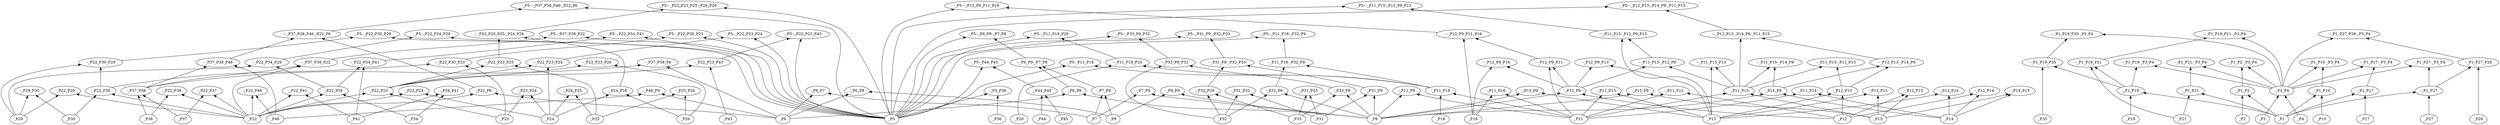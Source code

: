digraph G {
	rankdir=BT ranksep=1.0
	"_P5" -> "-_P5---_P12_P9_P11_P16";
	"---_P12_P9_P11_P16" -> "-_P5---_P12_P9_P11_P16";
	"_P5" -> "-_P5---_P37_P38_P46-_P22_P6";
	"---_P37_P38_P46-_P22_P6" -> "-_P5---_P37_P38_P46-_P22_P6";
	"_P5" -> "-_P5--_P22_P30_P29";
	"--_P22_P30_P29" -> "-_P5--_P22_P30_P29";
	"_P5" -> "-_P5---_P22_P23_P25-_P24_P26";
	"---_P22_P23_P25-_P24_P26" -> "-_P5---_P22_P23_P25-_P24_P26";
	"_P5" -> "-_P5--_P22_P34_P41";
	"--_P22_P34_P41" -> "-_P5--_P22_P34_P41";
	"_P5" -> "-_P5--_P6_P9-_P7_P8";
	"--_P6_P9-_P7_P8" -> "-_P5--_P6_P9-_P7_P8";
	"--_P12_P9_P11" -> "---_P12_P9_P11_P16";
	"_P16" -> "---_P12_P9_P11_P16";
	"_P5" -> "-_P5--_P22_P23_P43";
	"--_P22_P23_P43" -> "-_P5--_P22_P23_P43";
	"_P5" -> "-_P5--_P33_P9_P32";
	"--_P33_P9_P32" -> "-_P5--_P33_P9_P32";
	"--_P37_P38_P46" -> "---_P37_P38_P46-_P22_P6";
	"-_P22_P6" -> "---_P37_P38_P46-_P22_P6";
	"_P5" -> "-_P5--_P37_P38_P22";
	"--_P37_P38_P22" -> "-_P5--_P37_P38_P22";
	"_P5" -> "-_P5-_P44_P45";
	"-_P44_P45" -> "-_P5-_P44_P45";
	"_P5" -> "-_P5--_P22_P30_P23";
	"--_P22_P30_P23" -> "-_P5--_P22_P30_P23";
	"_P5" -> "-_P5--_P11_P18-_P32_P9";
	"--_P11_P18-_P32_P9" -> "-_P5--_P11_P18-_P32_P9";
	"--_P1_P19_P35" -> "---_P1_P19_P35-_P3_P4";
	"-_P3_P4" -> "---_P1_P19_P35-_P3_P4";
	"_P5" -> "-_P5---_P12_P13-_P14_P9-_P11_P15";
	"---_P12_P13-_P14_P9-_P11_P15" -> "-_P5---_P12_P13-_P14_P9-_P11_P15";
	"-_P22_P30" -> "--_P22_P30_P29";
	"_P29" -> "--_P22_P30_P29";
	"--_P22_P23_P25" -> "---_P22_P23_P25-_P24_P26";
	"-_P24_P26" -> "---_P22_P23_P25-_P24_P26";
	"--_P12_P13-_P14_P9" -> "---_P12_P13-_P14_P9-_P11_P15";
	"-_P11_P15" -> "---_P12_P13-_P14_P9-_P11_P15";
	"-_P22_P34" -> "--_P22_P34_P41";
	"_P41" -> "--_P22_P34_P41";
	"_P5" -> "-_P5--_P22_P23_P24";
	"--_P22_P23_P24" -> "-_P5--_P22_P23_P24";
	"-_P6_P9" -> "--_P6_P9-_P7_P8";
	"-_P7_P8" -> "--_P6_P9-_P7_P8";
	"-_P1_P2" -> "--_P1_P2-_P3_P4";
	"-_P3_P4" -> "--_P1_P2-_P3_P4";
	"-_P12_P9" -> "--_P12_P9_P16";
	"_P16" -> "--_P12_P9_P16";
	"_P11" -> "-_P11_P16";
	"_P16" -> "-_P11_P16";
	"-_P12_P9" -> "--_P12_P9_P11";
	"_P11" -> "--_P12_P9_P11";
	"-_P22_P23" -> "--_P22_P23_P43";
	"_P43" -> "--_P22_P23_P43";
	"_P5" -> "-_P5---_P11_P15-_P12_P9_P13";
	"---_P11_P15-_P12_P9_P13" -> "-_P5---_P11_P15-_P12_P9_P13";
	"-_P33_P9" -> "--_P33_P9_P32";
	"_P32" -> "--_P33_P9_P32";
	"-_P37_P38" -> "--_P37_P38_P46";
	"_P46" -> "--_P37_P38_P46";
	"_P22" -> "-_P22_P46";
	"_P46" -> "-_P22_P46";
	"-_P37_P38" -> "--_P37_P38_P22";
	"_P22" -> "--_P37_P38_P22";
	"-_P37_P38" -> "--_P37_P38_P6";
	"_P6" -> "--_P37_P38_P6";
	"_P46" -> "-_P46_P6";
	"_P6" -> "-_P46_P6";
	"_P22" -> "-_P22_P6";
	"_P6" -> "-_P22_P6";
	"-_P1_P21" -> "--_P1_P21-_P3_P4";
	"-_P3_P4" -> "--_P1_P21-_P3_P4";
	"--_P11_P15-_P12_P9" -> "---_P11_P15-_P12_P9_P13";
	"_P13" -> "---_P11_P15-_P12_P9_P13";
	"_P37" -> "-_P37_P38";
	"_P38" -> "-_P37_P38";
	"_P22" -> "-_P22_P38";
	"_P38" -> "-_P22_P38";
	"_P22" -> "-_P22_P37";
	"_P37" -> "-_P22_P37";
	"_P44" -> "-_P44_P45";
	"_P45" -> "-_P44_P45";
	"_P5" -> "-_P5_P36";
	"_P36" -> "-_P5_P36";
	"_P1" -> "-_P1_P21";
	"_P21" -> "-_P1_P21";
	"-_P11_P15" -> "--_P11_P15-_P12_P9";
	"-_P12_P9" -> "--_P11_P15-_P12_P9";
	"-_P12_P9" -> "--_P12_P9_P13";
	"_P13" -> "--_P12_P9_P13";
	"-_P11_P15" -> "--_P11_P15_P13";
	"_P13" -> "--_P11_P15_P13";
	"_P5" -> "-_P5--_P31_P9-_P32_P33";
	"--_P31_P9-_P32_P33" -> "-_P5--_P31_P9-_P32_P33";
	"-_P22_P30" -> "--_P22_P30_P23";
	"_P23" -> "--_P22_P30_P23";
	"--_P1_P27_P28" -> "---_P1_P27_P28-_P3_P4";
	"-_P3_P4" -> "---_P1_P27_P28-_P3_P4";
	"_P5" -> "-_P5--_P22_P34_P29";
	"--_P22_P34_P29" -> "-_P5--_P22_P34_P29";
	"-_P11_P18" -> "--_P11_P18-_P32_P9";
	"-_P32_P9" -> "--_P11_P18-_P32_P9";
	"-_P1_P19" -> "--_P1_P19_P35";
	"_P35" -> "--_P1_P19_P35";
	"-_P22_P34" -> "--_P22_P34_P29";
	"_P29" -> "--_P22_P34_P29";
	"-_P12_P13" -> "--_P12_P13-_P14_P9";
	"-_P14_P9" -> "--_P12_P13-_P14_P9";
	"-_P11_P15" -> "--_P11_P15-_P14_P9";
	"-_P14_P9" -> "--_P11_P15-_P14_P9";
	"-_P11_P15" -> "--_P11_P15-_P12_P13";
	"-_P12_P13" -> "--_P11_P15-_P12_P13";
	"-_P1_P10" -> "--_P1_P10-_P3_P4";
	"-_P3_P4" -> "--_P1_P10-_P3_P4";
	"-_P31_P9" -> "--_P31_P9-_P32_P33";
	"-_P32_P33" -> "--_P31_P9-_P32_P33";
	"_P29" -> "-_P29_P30";
	"_P30" -> "-_P29_P30";
	"_P22" -> "-_P22_P30";
	"_P30" -> "-_P22_P30";
	"_P22" -> "-_P22_P29";
	"_P29" -> "-_P22_P29";
	"-_P1_P27" -> "--_P1_P27_P28";
	"_P28" -> "--_P1_P27_P28";
	"-_P22_P23" -> "--_P22_P23_P26";
	"_P26" -> "--_P22_P23_P26";
	"_P25" -> "-_P25_P26";
	"_P26" -> "-_P25_P26";
	"_P24" -> "-_P24_P26";
	"_P26" -> "-_P24_P26";
	"-_P22_P23" -> "--_P22_P23_P25";
	"_P25" -> "--_P22_P23_P25";
	"_P24" -> "-_P24_P25";
	"_P25" -> "-_P24_P25";
	"-_P22_P23" -> "--_P22_P23_P24";
	"_P24" -> "--_P22_P23_P24";
	"--_P1_P19_P21" -> "---_P1_P19_P21-_P3_P4";
	"-_P3_P4" -> "---_P1_P19_P21-_P3_P4";
	"_P5" -> "-_P5--_P11_P18_P20";
	"--_P11_P18_P20" -> "-_P5--_P11_P18_P20";
	"-_P1_P19" -> "--_P1_P19-_P3_P4";
	"-_P3_P4" -> "--_P1_P19-_P3_P4";
	"_P5" -> "-_P5-_P11_P18";
	"-_P11_P18" -> "-_P5-_P11_P18";
	"-_P1_P17" -> "--_P1_P17-_P3_P4";
	"-_P3_P4" -> "--_P1_P17-_P3_P4";
	"_P13" -> "-_P13_P14";
	"_P14" -> "-_P13_P14";
	"_P12" -> "-_P12_P14";
	"_P14" -> "-_P12_P14";
	"_P11" -> "-_P11_P14";
	"_P14" -> "-_P11_P14";
	"_P14" -> "-_P14_P15";
	"_P15" -> "-_P14_P15";
	"_P13" -> "-_P13_P15";
	"_P15" -> "-_P13_P15";
	"_P12" -> "-_P12_P15";
	"_P15" -> "-_P12_P15";
	"_P11" -> "-_P11_P15";
	"_P15" -> "-_P11_P15";
	"_P12" -> "-_P12_P13";
	"_P13" -> "-_P12_P13";
	"_P11" -> "-_P11_P13";
	"_P13" -> "-_P11_P13";
	"_P14" -> "-_P14_P9";
	"_P9" -> "-_P14_P9";
	"_P15" -> "-_P15_P9";
	"_P9" -> "-_P15_P9";
	"_P13" -> "-_P13_P9";
	"_P9" -> "-_P13_P9";
	"_P12" -> "-_P12_P9";
	"_P9" -> "-_P12_P9";
	"_P11" -> "-_P11_P9";
	"_P9" -> "-_P11_P9";
	"_P11" -> "-_P11_P12";
	"_P12" -> "-_P11_P12";
	"_P1" -> "-_P1_P10";
	"_P10" -> "-_P1_P10";
	"_P32" -> "-_P32_P33";
	"_P33" -> "-_P32_P33";
	"_P31" -> "-_P31_P33";
	"_P33" -> "-_P31_P33";
	"_P31" -> "-_P31_P32";
	"_P32" -> "-_P31_P32";
	"_P33" -> "-_P33_P9";
	"_P9" -> "-_P33_P9";
	"_P32" -> "-_P32_P9";
	"_P9" -> "-_P32_P9";
	"_P31" -> "-_P31_P9";
	"_P9" -> "-_P31_P9";
	"-_P1_P27" -> "--_P1_P27-_P3_P4";
	"-_P3_P4" -> "--_P1_P27-_P3_P4";
	"_P34" -> "-_P34_P41";
	"_P41" -> "-_P34_P41";
	"_P22" -> "-_P22_P41";
	"_P41" -> "-_P22_P41";
	"_P22" -> "-_P22_P34";
	"_P34" -> "-_P22_P34";
	"_P1" -> "-_P1_P27";
	"_P27" -> "-_P1_P27";
	"_P23" -> "-_P23_P24";
	"_P24" -> "-_P23_P24";
	"_P22" -> "-_P22_P24";
	"_P24" -> "-_P22_P24";
	"_P22" -> "-_P22_P23";
	"_P23" -> "-_P22_P23";
	"-_P1_P19" -> "--_P1_P19_P21";
	"_P21" -> "--_P1_P19_P21";
	"-_P11_P18" -> "--_P11_P18_P20";
	"_P20" -> "--_P11_P18_P20";
	"_P1" -> "-_P1_P19";
	"_P19" -> "-_P1_P19";
	"_P11" -> "-_P11_P18";
	"_P18" -> "-_P11_P18";
	"_P1" -> "-_P1_P17";
	"_P17" -> "-_P1_P17";
	"_P7" -> "-_P7_P8";
	"_P8" -> "-_P7_P8";
	"_P6" -> "-_P6_P8";
	"_P8" -> "-_P6_P8";
	"_P6" -> "-_P6_P7";
	"_P7" -> "-_P6_P7";
	"_P8" -> "-_P8_P9";
	"_P9" -> "-_P8_P9";
	"_P7" -> "-_P7_P9";
	"_P9" -> "-_P7_P9";
	"_P6" -> "-_P6_P9";
	"_P9" -> "-_P6_P9";
	"_P1" -> "-_P1_P2";
	"_P2" -> "-_P1_P2";
	"_P3" -> "-_P3_P4";
	"_P4" -> "-_P3_P4";

	{ rank = same; "_P29"; "_P28"; "_P45"; "_P22"; "_P21"; "_P46"; "_P41"; "_P26"; "_P43"; "_P24"; "_P17"; "_P16"; "_P23"; "_P14"; "_P15"; "_P12"; "_P13"; "_P10"; "_P11"; "_P44"; "_P18"; "_P19"; "_P38"; "_P20"; "_P30"; "_P31"; "_P32"; "_P33"; "_P34"; "_P35"; "_P36"; "_P37"; "_P4"; "_P5"; "_P6"; "_P7"; "_P1"; "_P2"; "_P3"; "_P8"; "_P9"; "_P27"; "_P25";  }
}